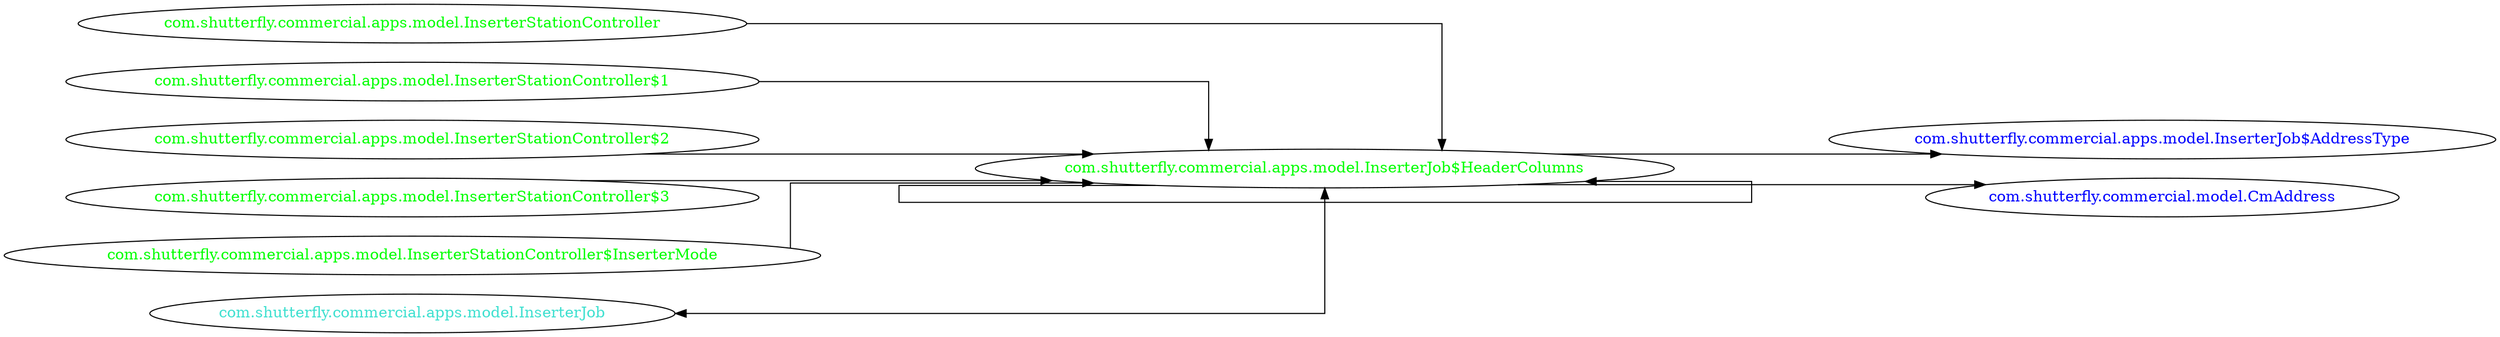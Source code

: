 digraph dependencyGraph {
 concentrate=true;
 ranksep="2.0";
 rankdir="LR"; 
 splines="ortho";
"com.shutterfly.commercial.apps.model.InserterJob$HeaderColumns" [fontcolor="red"];
"com.shutterfly.commercial.apps.model.InserterJob$AddressType" [ fontcolor="blue" ];
"com.shutterfly.commercial.apps.model.InserterJob$HeaderColumns"->"com.shutterfly.commercial.apps.model.InserterJob$AddressType";
"com.shutterfly.commercial.model.CmAddress" [ fontcolor="blue" ];
"com.shutterfly.commercial.apps.model.InserterJob$HeaderColumns"->"com.shutterfly.commercial.model.CmAddress";
"com.shutterfly.commercial.apps.model.InserterJob$HeaderColumns" [ fontcolor="green" ];
"com.shutterfly.commercial.apps.model.InserterJob$HeaderColumns"->"com.shutterfly.commercial.apps.model.InserterJob$HeaderColumns";
"com.shutterfly.commercial.apps.model.InserterStationController" [ fontcolor="green" ];
"com.shutterfly.commercial.apps.model.InserterStationController"->"com.shutterfly.commercial.apps.model.InserterJob$HeaderColumns";
"com.shutterfly.commercial.apps.model.InserterStationController$1" [ fontcolor="green" ];
"com.shutterfly.commercial.apps.model.InserterStationController$1"->"com.shutterfly.commercial.apps.model.InserterJob$HeaderColumns";
"com.shutterfly.commercial.apps.model.InserterStationController$2" [ fontcolor="green" ];
"com.shutterfly.commercial.apps.model.InserterStationController$2"->"com.shutterfly.commercial.apps.model.InserterJob$HeaderColumns";
"com.shutterfly.commercial.apps.model.InserterStationController$3" [ fontcolor="green" ];
"com.shutterfly.commercial.apps.model.InserterStationController$3"->"com.shutterfly.commercial.apps.model.InserterJob$HeaderColumns";
"com.shutterfly.commercial.apps.model.InserterStationController$InserterMode" [ fontcolor="green" ];
"com.shutterfly.commercial.apps.model.InserterStationController$InserterMode"->"com.shutterfly.commercial.apps.model.InserterJob$HeaderColumns";
"com.shutterfly.commercial.apps.model.InserterJob" [ fontcolor="turquoise" ];
"com.shutterfly.commercial.apps.model.InserterJob"->"com.shutterfly.commercial.apps.model.InserterJob$HeaderColumns" [dir=both];
}